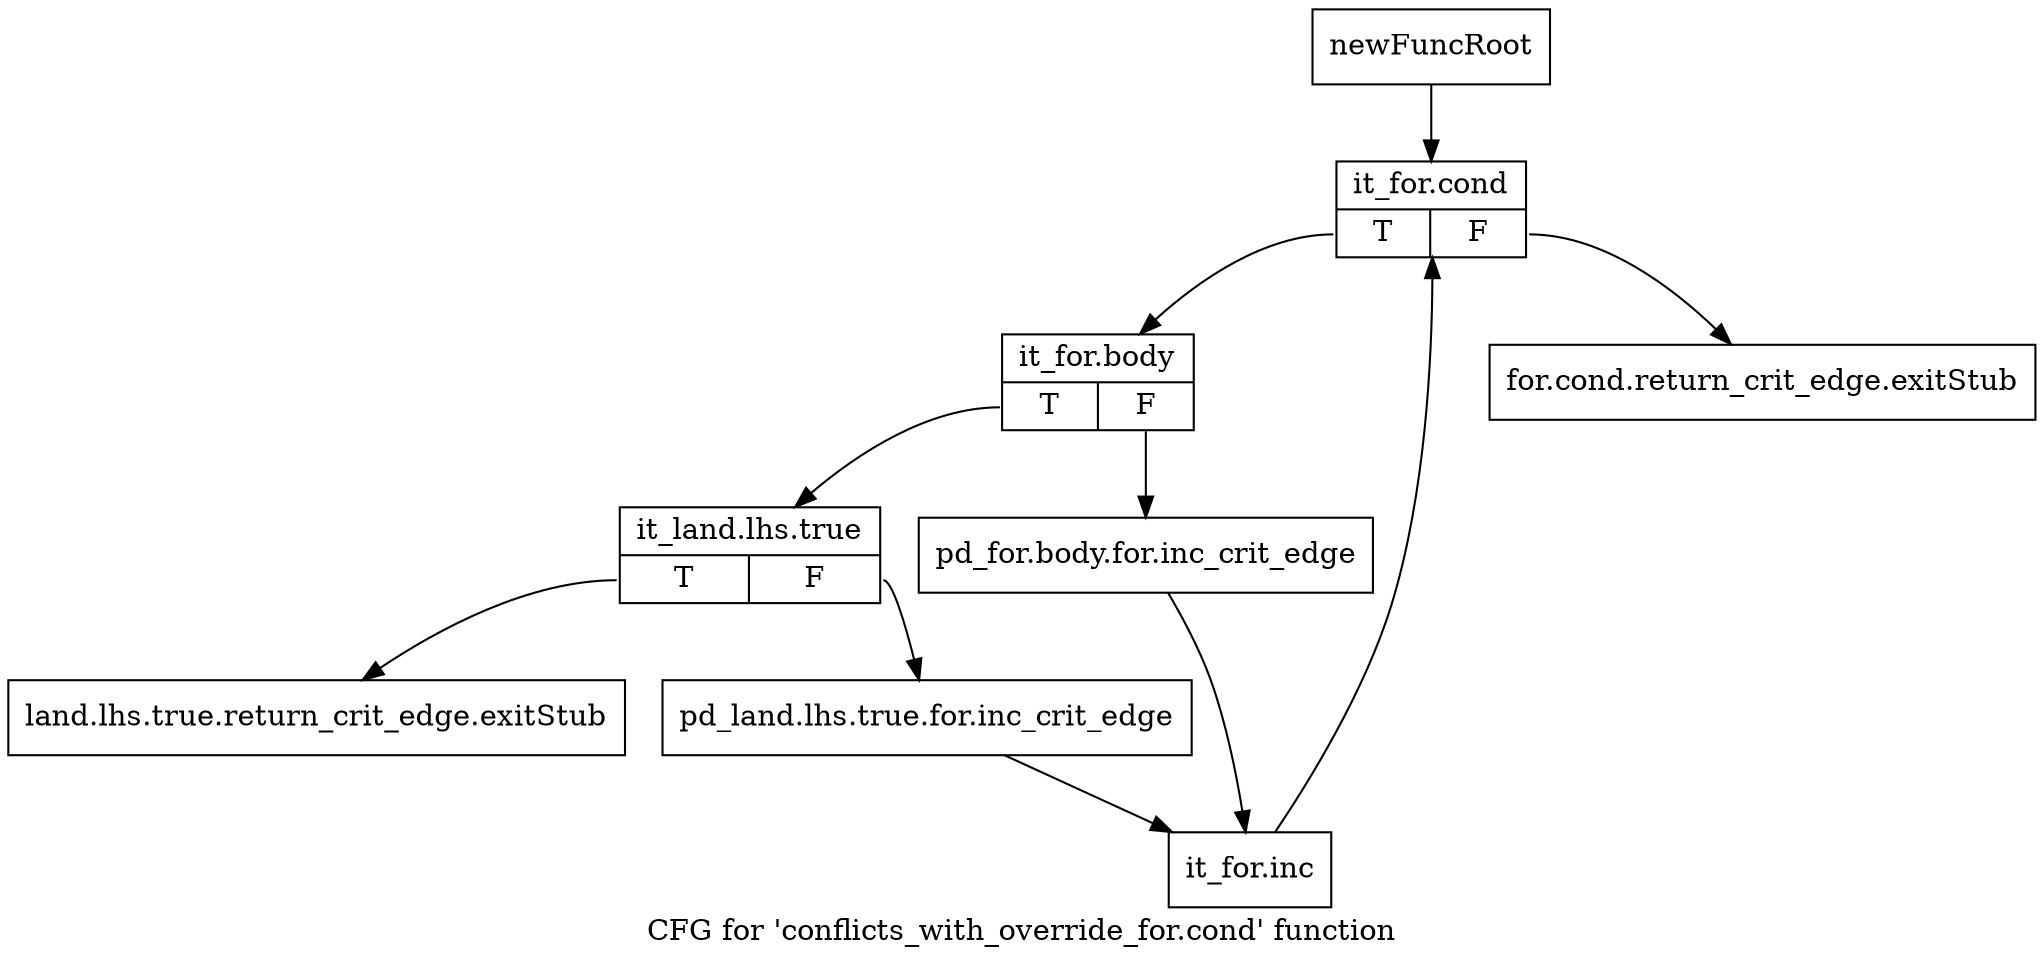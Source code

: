 digraph "CFG for 'conflicts_with_override_for.cond' function" {
	label="CFG for 'conflicts_with_override_for.cond' function";

	Node0xbf9ed60 [shape=record,label="{newFuncRoot}"];
	Node0xbf9ed60 -> Node0xbf9ee50;
	Node0xbf9edb0 [shape=record,label="{for.cond.return_crit_edge.exitStub}"];
	Node0xbf9ee00 [shape=record,label="{land.lhs.true.return_crit_edge.exitStub}"];
	Node0xbf9ee50 [shape=record,label="{it_for.cond|{<s0>T|<s1>F}}"];
	Node0xbf9ee50:s0 -> Node0xbf9eea0;
	Node0xbf9ee50:s1 -> Node0xbf9edb0;
	Node0xbf9eea0 [shape=record,label="{it_for.body|{<s0>T|<s1>F}}"];
	Node0xbf9eea0:s0 -> Node0xbf9ef40;
	Node0xbf9eea0:s1 -> Node0xbf9eef0;
	Node0xbf9eef0 [shape=record,label="{pd_for.body.for.inc_crit_edge}"];
	Node0xbf9eef0 -> Node0xbf9efe0;
	Node0xbf9ef40 [shape=record,label="{it_land.lhs.true|{<s0>T|<s1>F}}"];
	Node0xbf9ef40:s0 -> Node0xbf9ee00;
	Node0xbf9ef40:s1 -> Node0xbf9ef90;
	Node0xbf9ef90 [shape=record,label="{pd_land.lhs.true.for.inc_crit_edge}"];
	Node0xbf9ef90 -> Node0xbf9efe0;
	Node0xbf9efe0 [shape=record,label="{it_for.inc}"];
	Node0xbf9efe0 -> Node0xbf9ee50;
}
